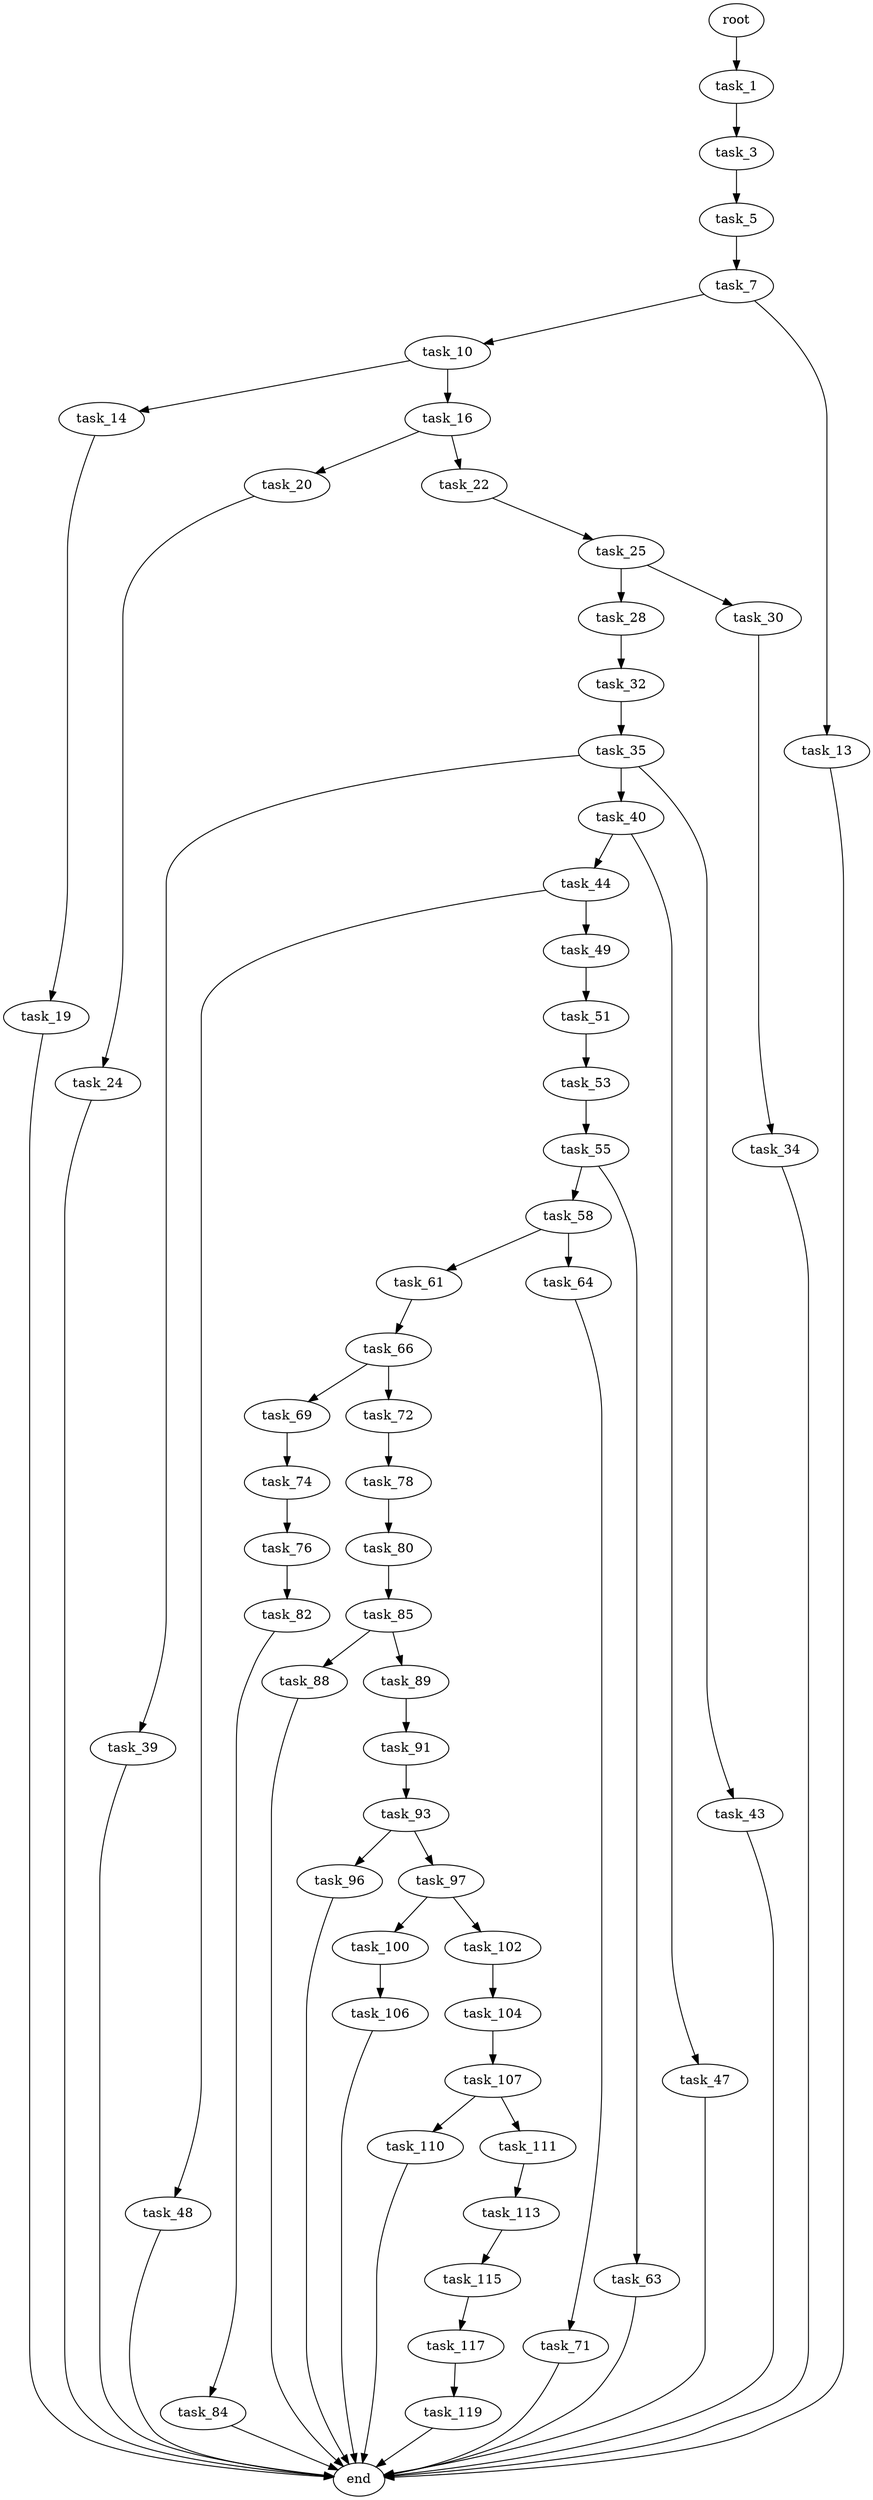 digraph G {
  root [size="0.000000"];
  task_1 [size="32112880697.000000"];
  task_3 [size="532478119974.000000"];
  task_5 [size="8589934592.000000"];
  task_7 [size="21919027809.000000"];
  task_10 [size="15945406127.000000"];
  task_13 [size="134217728000.000000"];
  task_14 [size="368293445632.000000"];
  task_16 [size="68719476736.000000"];
  end [size="0.000000"];
  task_19 [size="1153591136.000000"];
  task_20 [size="368293445632.000000"];
  task_22 [size="23287418976.000000"];
  task_24 [size="30932471988.000000"];
  task_25 [size="41531804936.000000"];
  task_28 [size="20239495108.000000"];
  task_30 [size="31606032638.000000"];
  task_32 [size="134217728000.000000"];
  task_34 [size="8589934592.000000"];
  task_35 [size="10151390978.000000"];
  task_39 [size="35643047811.000000"];
  task_40 [size="82806457817.000000"];
  task_43 [size="815847042296.000000"];
  task_44 [size="13315635835.000000"];
  task_47 [size="1656187453.000000"];
  task_48 [size="182742474540.000000"];
  task_49 [size="549755813888.000000"];
  task_51 [size="1034968735.000000"];
  task_53 [size="28991029248.000000"];
  task_55 [size="8589934592.000000"];
  task_58 [size="611579384572.000000"];
  task_63 [size="178749875934.000000"];
  task_61 [size="13624847215.000000"];
  task_64 [size="637567631532.000000"];
  task_66 [size="25487472497.000000"];
  task_71 [size="7253956543.000000"];
  task_69 [size="457574899340.000000"];
  task_72 [size="23750100540.000000"];
  task_74 [size="40150294902.000000"];
  task_78 [size="365716611338.000000"];
  task_76 [size="34771503253.000000"];
  task_82 [size="647861205941.000000"];
  task_80 [size="476242438263.000000"];
  task_85 [size="531839443370.000000"];
  task_84 [size="68681057784.000000"];
  task_88 [size="10430596062.000000"];
  task_89 [size="834930080816.000000"];
  task_91 [size="3396249518.000000"];
  task_93 [size="38332503524.000000"];
  task_96 [size="108803288768.000000"];
  task_97 [size="368293445632.000000"];
  task_100 [size="4295443299.000000"];
  task_102 [size="315556789954.000000"];
  task_106 [size="549755813888.000000"];
  task_104 [size="1407371719096.000000"];
  task_107 [size="7263050534.000000"];
  task_110 [size="1874709495.000000"];
  task_111 [size="195828447972.000000"];
  task_113 [size="259542462957.000000"];
  task_115 [size="68719476736.000000"];
  task_117 [size="37514659159.000000"];
  task_119 [size="80392777395.000000"];

  root -> task_1 [size="1.000000"];
  task_1 -> task_3 [size="838860800.000000"];
  task_3 -> task_5 [size="411041792.000000"];
  task_5 -> task_7 [size="33554432.000000"];
  task_7 -> task_10 [size="33554432.000000"];
  task_7 -> task_13 [size="33554432.000000"];
  task_10 -> task_14 [size="411041792.000000"];
  task_10 -> task_16 [size="411041792.000000"];
  task_13 -> end [size="1.000000"];
  task_14 -> task_19 [size="411041792.000000"];
  task_16 -> task_20 [size="134217728.000000"];
  task_16 -> task_22 [size="134217728.000000"];
  task_19 -> end [size="1.000000"];
  task_20 -> task_24 [size="411041792.000000"];
  task_22 -> task_25 [size="75497472.000000"];
  task_24 -> end [size="1.000000"];
  task_25 -> task_28 [size="33554432.000000"];
  task_25 -> task_30 [size="33554432.000000"];
  task_28 -> task_32 [size="33554432.000000"];
  task_30 -> task_34 [size="838860800.000000"];
  task_32 -> task_35 [size="209715200.000000"];
  task_34 -> end [size="1.000000"];
  task_35 -> task_39 [size="209715200.000000"];
  task_35 -> task_40 [size="209715200.000000"];
  task_35 -> task_43 [size="209715200.000000"];
  task_39 -> end [size="1.000000"];
  task_40 -> task_44 [size="75497472.000000"];
  task_40 -> task_47 [size="75497472.000000"];
  task_43 -> end [size="1.000000"];
  task_44 -> task_48 [size="411041792.000000"];
  task_44 -> task_49 [size="411041792.000000"];
  task_47 -> end [size="1.000000"];
  task_48 -> end [size="1.000000"];
  task_49 -> task_51 [size="536870912.000000"];
  task_51 -> task_53 [size="33554432.000000"];
  task_53 -> task_55 [size="75497472.000000"];
  task_55 -> task_58 [size="33554432.000000"];
  task_55 -> task_63 [size="33554432.000000"];
  task_58 -> task_61 [size="411041792.000000"];
  task_58 -> task_64 [size="411041792.000000"];
  task_63 -> end [size="1.000000"];
  task_61 -> task_66 [size="411041792.000000"];
  task_64 -> task_71 [size="536870912.000000"];
  task_66 -> task_69 [size="33554432.000000"];
  task_66 -> task_72 [size="33554432.000000"];
  task_71 -> end [size="1.000000"];
  task_69 -> task_74 [size="536870912.000000"];
  task_72 -> task_78 [size="679477248.000000"];
  task_74 -> task_76 [size="33554432.000000"];
  task_78 -> task_80 [size="301989888.000000"];
  task_76 -> task_82 [size="33554432.000000"];
  task_82 -> task_84 [size="838860800.000000"];
  task_80 -> task_85 [size="679477248.000000"];
  task_85 -> task_88 [size="411041792.000000"];
  task_85 -> task_89 [size="411041792.000000"];
  task_84 -> end [size="1.000000"];
  task_88 -> end [size="1.000000"];
  task_89 -> task_91 [size="536870912.000000"];
  task_91 -> task_93 [size="209715200.000000"];
  task_93 -> task_96 [size="679477248.000000"];
  task_93 -> task_97 [size="679477248.000000"];
  task_96 -> end [size="1.000000"];
  task_97 -> task_100 [size="411041792.000000"];
  task_97 -> task_102 [size="411041792.000000"];
  task_100 -> task_106 [size="75497472.000000"];
  task_102 -> task_104 [size="209715200.000000"];
  task_106 -> end [size="1.000000"];
  task_104 -> task_107 [size="838860800.000000"];
  task_107 -> task_110 [size="838860800.000000"];
  task_107 -> task_111 [size="838860800.000000"];
  task_110 -> end [size="1.000000"];
  task_111 -> task_113 [size="134217728.000000"];
  task_113 -> task_115 [size="301989888.000000"];
  task_115 -> task_117 [size="134217728.000000"];
  task_117 -> task_119 [size="838860800.000000"];
  task_119 -> end [size="1.000000"];
}
